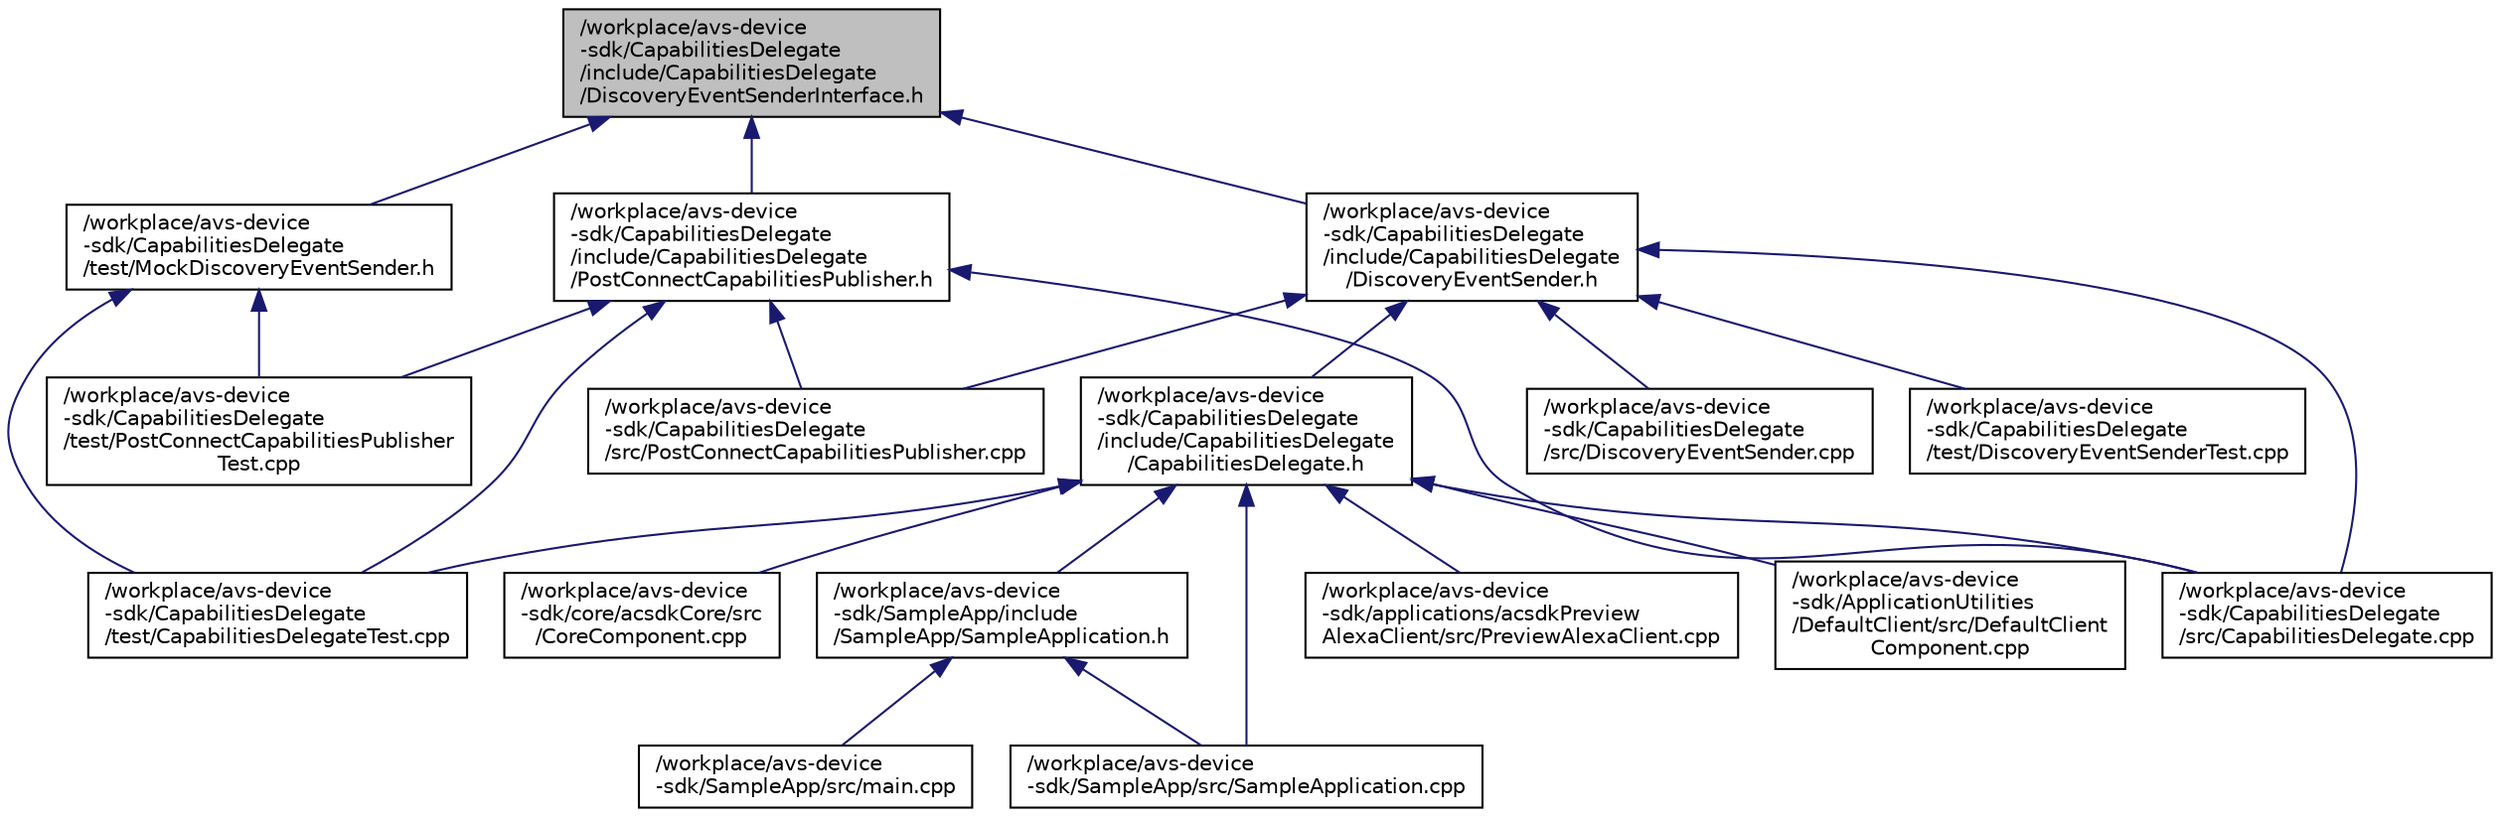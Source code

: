 digraph "/workplace/avs-device-sdk/CapabilitiesDelegate/include/CapabilitiesDelegate/DiscoveryEventSenderInterface.h"
{
  edge [fontname="Helvetica",fontsize="10",labelfontname="Helvetica",labelfontsize="10"];
  node [fontname="Helvetica",fontsize="10",shape=record];
  Node19 [label="/workplace/avs-device\l-sdk/CapabilitiesDelegate\l/include/CapabilitiesDelegate\l/DiscoveryEventSenderInterface.h",height=0.2,width=0.4,color="black", fillcolor="grey75", style="filled", fontcolor="black"];
  Node19 -> Node20 [dir="back",color="midnightblue",fontsize="10",style="solid",fontname="Helvetica"];
  Node20 [label="/workplace/avs-device\l-sdk/CapabilitiesDelegate\l/include/CapabilitiesDelegate\l/DiscoveryEventSender.h",height=0.2,width=0.4,color="black", fillcolor="white", style="filled",URL="$_discovery_event_sender_8h.html"];
  Node20 -> Node21 [dir="back",color="midnightblue",fontsize="10",style="solid",fontname="Helvetica"];
  Node21 [label="/workplace/avs-device\l-sdk/CapabilitiesDelegate\l/include/CapabilitiesDelegate\l/CapabilitiesDelegate.h",height=0.2,width=0.4,color="black", fillcolor="white", style="filled",URL="$_capabilities_delegate_8h.html"];
  Node21 -> Node22 [dir="back",color="midnightblue",fontsize="10",style="solid",fontname="Helvetica"];
  Node22 [label="/workplace/avs-device\l-sdk/applications/acsdkPreview\lAlexaClient/src/PreviewAlexaClient.cpp",height=0.2,width=0.4,color="black", fillcolor="white", style="filled",URL="$_preview_alexa_client_8cpp.html"];
  Node21 -> Node23 [dir="back",color="midnightblue",fontsize="10",style="solid",fontname="Helvetica"];
  Node23 [label="/workplace/avs-device\l-sdk/ApplicationUtilities\l/DefaultClient/src/DefaultClient\lComponent.cpp",height=0.2,width=0.4,color="black", fillcolor="white", style="filled",URL="$_default_client_component_8cpp.html"];
  Node21 -> Node24 [dir="back",color="midnightblue",fontsize="10",style="solid",fontname="Helvetica"];
  Node24 [label="/workplace/avs-device\l-sdk/CapabilitiesDelegate\l/src/CapabilitiesDelegate.cpp",height=0.2,width=0.4,color="black", fillcolor="white", style="filled",URL="$_capabilities_delegate_8cpp.html"];
  Node21 -> Node25 [dir="back",color="midnightblue",fontsize="10",style="solid",fontname="Helvetica"];
  Node25 [label="/workplace/avs-device\l-sdk/CapabilitiesDelegate\l/test/CapabilitiesDelegateTest.cpp",height=0.2,width=0.4,color="black", fillcolor="white", style="filled",URL="$_capabilities_delegate_test_8cpp.html"];
  Node21 -> Node26 [dir="back",color="midnightblue",fontsize="10",style="solid",fontname="Helvetica"];
  Node26 [label="/workplace/avs-device\l-sdk/core/acsdkCore/src\l/CoreComponent.cpp",height=0.2,width=0.4,color="black", fillcolor="white", style="filled",URL="$_core_component_8cpp.html"];
  Node21 -> Node27 [dir="back",color="midnightblue",fontsize="10",style="solid",fontname="Helvetica"];
  Node27 [label="/workplace/avs-device\l-sdk/SampleApp/include\l/SampleApp/SampleApplication.h",height=0.2,width=0.4,color="black", fillcolor="white", style="filled",URL="$_sample_application_8h.html"];
  Node27 -> Node28 [dir="back",color="midnightblue",fontsize="10",style="solid",fontname="Helvetica"];
  Node28 [label="/workplace/avs-device\l-sdk/SampleApp/src/main.cpp",height=0.2,width=0.4,color="black", fillcolor="white", style="filled",URL="$main_8cpp.html"];
  Node27 -> Node29 [dir="back",color="midnightblue",fontsize="10",style="solid",fontname="Helvetica"];
  Node29 [label="/workplace/avs-device\l-sdk/SampleApp/src/SampleApplication.cpp",height=0.2,width=0.4,color="black", fillcolor="white", style="filled",URL="$_sample_application_8cpp.html"];
  Node21 -> Node29 [dir="back",color="midnightblue",fontsize="10",style="solid",fontname="Helvetica"];
  Node20 -> Node24 [dir="back",color="midnightblue",fontsize="10",style="solid",fontname="Helvetica"];
  Node20 -> Node30 [dir="back",color="midnightblue",fontsize="10",style="solid",fontname="Helvetica"];
  Node30 [label="/workplace/avs-device\l-sdk/CapabilitiesDelegate\l/src/DiscoveryEventSender.cpp",height=0.2,width=0.4,color="black", fillcolor="white", style="filled",URL="$_discovery_event_sender_8cpp.html"];
  Node20 -> Node31 [dir="back",color="midnightblue",fontsize="10",style="solid",fontname="Helvetica"];
  Node31 [label="/workplace/avs-device\l-sdk/CapabilitiesDelegate\l/src/PostConnectCapabilitiesPublisher.cpp",height=0.2,width=0.4,color="black", fillcolor="white", style="filled",URL="$_post_connect_capabilities_publisher_8cpp.html"];
  Node20 -> Node32 [dir="back",color="midnightblue",fontsize="10",style="solid",fontname="Helvetica"];
  Node32 [label="/workplace/avs-device\l-sdk/CapabilitiesDelegate\l/test/DiscoveryEventSenderTest.cpp",height=0.2,width=0.4,color="black", fillcolor="white", style="filled",URL="$_discovery_event_sender_test_8cpp.html"];
  Node19 -> Node33 [dir="back",color="midnightblue",fontsize="10",style="solid",fontname="Helvetica"];
  Node33 [label="/workplace/avs-device\l-sdk/CapabilitiesDelegate\l/include/CapabilitiesDelegate\l/PostConnectCapabilitiesPublisher.h",height=0.2,width=0.4,color="black", fillcolor="white", style="filled",URL="$_post_connect_capabilities_publisher_8h.html"];
  Node33 -> Node24 [dir="back",color="midnightblue",fontsize="10",style="solid",fontname="Helvetica"];
  Node33 -> Node31 [dir="back",color="midnightblue",fontsize="10",style="solid",fontname="Helvetica"];
  Node33 -> Node25 [dir="back",color="midnightblue",fontsize="10",style="solid",fontname="Helvetica"];
  Node33 -> Node34 [dir="back",color="midnightblue",fontsize="10",style="solid",fontname="Helvetica"];
  Node34 [label="/workplace/avs-device\l-sdk/CapabilitiesDelegate\l/test/PostConnectCapabilitiesPublisher\lTest.cpp",height=0.2,width=0.4,color="black", fillcolor="white", style="filled",URL="$_post_connect_capabilities_publisher_test_8cpp.html"];
  Node19 -> Node35 [dir="back",color="midnightblue",fontsize="10",style="solid",fontname="Helvetica"];
  Node35 [label="/workplace/avs-device\l-sdk/CapabilitiesDelegate\l/test/MockDiscoveryEventSender.h",height=0.2,width=0.4,color="black", fillcolor="white", style="filled",URL="$_mock_discovery_event_sender_8h.html"];
  Node35 -> Node25 [dir="back",color="midnightblue",fontsize="10",style="solid",fontname="Helvetica"];
  Node35 -> Node34 [dir="back",color="midnightblue",fontsize="10",style="solid",fontname="Helvetica"];
}
